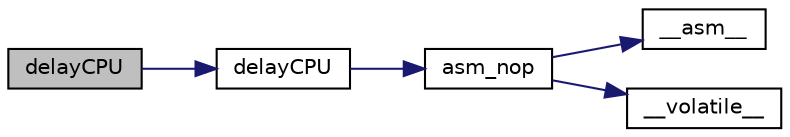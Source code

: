 digraph "delayCPU"
{
  edge [fontname="Helvetica",fontsize="10",labelfontname="Helvetica",labelfontsize="10"];
  node [fontname="Helvetica",fontsize="10",shape=record];
  rankdir="LR";
  Node13 [label="delayCPU",height=0.2,width=0.4,color="black", fillcolor="grey75", style="filled", fontcolor="black"];
  Node13 -> Node14 [color="midnightblue",fontsize="10",style="solid",fontname="Helvetica"];
  Node14 [label="delayCPU",height=0.2,width=0.4,color="black", fillcolor="white", style="filled",URL="$d4/d7b/cpu__delay__with__nop_8cpp.html#a458b6b6220ac01329bacc2761ac05a00"];
  Node14 -> Node15 [color="midnightblue",fontsize="10",style="solid",fontname="Helvetica"];
  Node15 [label="asm_nop",height=0.2,width=0.4,color="black", fillcolor="white", style="filled",URL="$d8/d2f/asm__instructions_8h.html#a506b0e18e963b50b2bca3104e74d02b3"];
  Node15 -> Node16 [color="midnightblue",fontsize="10",style="solid",fontname="Helvetica"];
  Node16 [label="__asm__",height=0.2,width=0.4,color="black", fillcolor="white", style="filled",URL="$dd/d12/exceptions_8cpp.html#a40b46c5cfd33825a3980572ace99e6a1"];
  Node15 -> Node17 [color="midnightblue",fontsize="10",style="solid",fontname="Helvetica"];
  Node17 [label="__volatile__",height=0.2,width=0.4,color="black", fillcolor="white", style="filled",URL="$d8/d64/main__test__adrp__instruction_8cpp.html#a28b72fa6de7635a872fd3ae108c838c8"];
}
